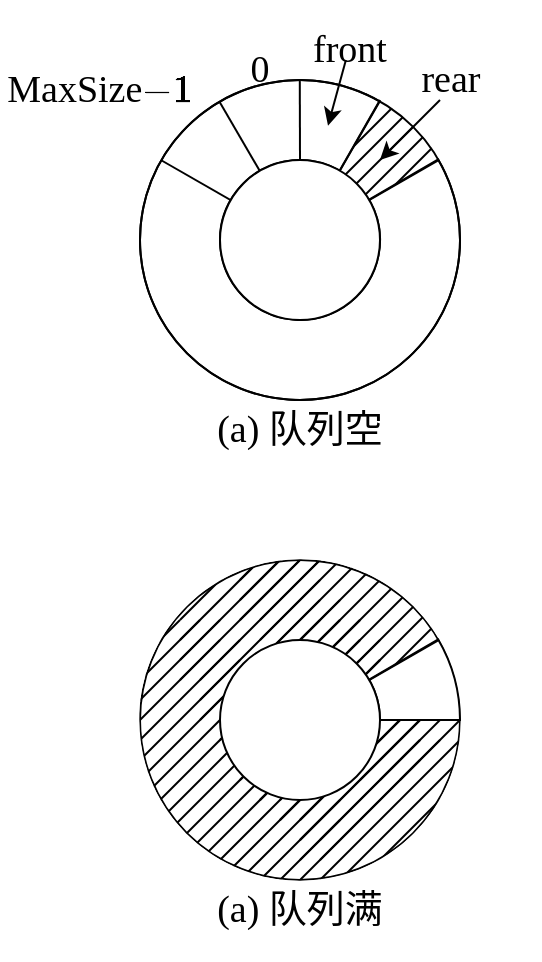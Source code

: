 <mxfile>
    <diagram id="TXBD-LZY1iGdPi2Dcbin" name="第 1 页">
        <mxGraphModel dx="1133" dy="737" grid="1" gridSize="10" guides="1" tooltips="1" connect="1" arrows="1" fold="1" page="1" pageScale="1" pageWidth="827" pageHeight="1169" math="1" shadow="0">
            <root>
                <mxCell id="0"/>
                <mxCell id="HluPISO-prluZnNnP8vA-9" value="未命名图层" parent="0"/>
                <mxCell id="HluPISO-prluZnNnP8vA-194" value="" style="ellipse;whiteSpace=wrap;html=1;aspect=fixed;fillColor=none;fontSize=19;fontFamily=Times New Roman;" parent="HluPISO-prluZnNnP8vA-9" vertex="1">
                    <mxGeometry x="320" y="520" width="160" height="160" as="geometry"/>
                </mxCell>
                <mxCell id="HluPISO-prluZnNnP8vA-10" value="" style="endArrow=none;html=1;rounded=0;fontSize=19;fontFamily=Times New Roman;" parent="HluPISO-prluZnNnP8vA-9" edge="1">
                    <mxGeometry width="50" height="50" relative="1" as="geometry">
                        <mxPoint x="380" y="290" as="sourcePoint"/>
                        <mxPoint x="420" y="250" as="targetPoint"/>
                    </mxGeometry>
                </mxCell>
                <mxCell id="HluPISO-prluZnNnP8vA-11" value="" style="endArrow=none;html=1;rounded=0;fontSize=19;fontFamily=Times New Roman;" parent="HluPISO-prluZnNnP8vA-9" edge="1">
                    <mxGeometry width="50" height="50" relative="1" as="geometry">
                        <mxPoint x="380" y="300" as="sourcePoint"/>
                        <mxPoint x="430" y="250" as="targetPoint"/>
                    </mxGeometry>
                </mxCell>
                <mxCell id="HluPISO-prluZnNnP8vA-12" value="" style="endArrow=none;html=1;rounded=0;fontSize=19;fontFamily=Times New Roman;" parent="HluPISO-prluZnNnP8vA-9" edge="1">
                    <mxGeometry width="50" height="50" relative="1" as="geometry">
                        <mxPoint x="380" y="310" as="sourcePoint"/>
                        <mxPoint x="440" y="250" as="targetPoint"/>
                        <Array as="points">
                            <mxPoint x="410" y="280"/>
                        </Array>
                    </mxGeometry>
                </mxCell>
                <mxCell id="HluPISO-prluZnNnP8vA-13" value="" style="endArrow=none;html=1;rounded=0;fontSize=19;fontFamily=Times New Roman;" parent="HluPISO-prluZnNnP8vA-9" edge="1">
                    <mxGeometry width="50" height="50" relative="1" as="geometry">
                        <mxPoint x="380" y="320" as="sourcePoint"/>
                        <mxPoint x="440" y="260" as="targetPoint"/>
                        <Array as="points">
                            <mxPoint x="410" y="290"/>
                        </Array>
                    </mxGeometry>
                </mxCell>
                <mxCell id="HluPISO-prluZnNnP8vA-14" value="" style="endArrow=none;html=1;rounded=0;fontSize=19;fontFamily=Times New Roman;" parent="HluPISO-prluZnNnP8vA-9" edge="1">
                    <mxGeometry width="50" height="50" relative="1" as="geometry">
                        <mxPoint x="390" y="320" as="sourcePoint"/>
                        <mxPoint x="450" y="260" as="targetPoint"/>
                        <Array as="points">
                            <mxPoint x="420" y="290"/>
                        </Array>
                    </mxGeometry>
                </mxCell>
                <mxCell id="HluPISO-prluZnNnP8vA-15" value="" style="endArrow=none;html=1;rounded=0;fontSize=19;fontFamily=Times New Roman;" parent="HluPISO-prluZnNnP8vA-9" edge="1">
                    <mxGeometry width="50" height="50" relative="1" as="geometry">
                        <mxPoint x="390" y="330" as="sourcePoint"/>
                        <mxPoint x="450" y="270" as="targetPoint"/>
                        <Array as="points">
                            <mxPoint x="420" y="300"/>
                        </Array>
                    </mxGeometry>
                </mxCell>
                <mxCell id="HluPISO-prluZnNnP8vA-16" value="" style="endArrow=none;html=1;rounded=0;fontSize=19;fontFamily=Times New Roman;" parent="HluPISO-prluZnNnP8vA-9" edge="1">
                    <mxGeometry width="50" height="50" relative="1" as="geometry">
                        <mxPoint x="390" y="340" as="sourcePoint"/>
                        <mxPoint x="450" y="280" as="targetPoint"/>
                        <Array as="points">
                            <mxPoint x="420" y="310"/>
                        </Array>
                    </mxGeometry>
                </mxCell>
                <mxCell id="HluPISO-prluZnNnP8vA-17" value="" style="endArrow=none;html=1;rounded=0;fontSize=19;fontFamily=Times New Roman;" parent="HluPISO-prluZnNnP8vA-9" edge="1">
                    <mxGeometry width="50" height="50" relative="1" as="geometry">
                        <mxPoint x="400" y="340" as="sourcePoint"/>
                        <mxPoint x="460" y="280" as="targetPoint"/>
                        <Array as="points">
                            <mxPoint x="430" y="310"/>
                        </Array>
                    </mxGeometry>
                </mxCell>
                <mxCell id="HluPISO-prluZnNnP8vA-18" value="" style="endArrow=none;html=1;rounded=0;fontSize=19;fontFamily=Times New Roman;" parent="HluPISO-prluZnNnP8vA-9" edge="1">
                    <mxGeometry width="50" height="50" relative="1" as="geometry">
                        <mxPoint x="400" y="350" as="sourcePoint"/>
                        <mxPoint x="460" y="290" as="targetPoint"/>
                        <Array as="points">
                            <mxPoint x="430" y="320"/>
                        </Array>
                    </mxGeometry>
                </mxCell>
                <mxCell id="HluPISO-prluZnNnP8vA-19" value="" style="endArrow=none;html=1;rounded=0;fontSize=19;fontFamily=Times New Roman;" parent="HluPISO-prluZnNnP8vA-9" edge="1">
                    <mxGeometry width="50" height="50" relative="1" as="geometry">
                        <mxPoint x="410" y="350" as="sourcePoint"/>
                        <mxPoint x="470" y="290" as="targetPoint"/>
                        <Array as="points">
                            <mxPoint x="440" y="320"/>
                        </Array>
                    </mxGeometry>
                </mxCell>
                <mxCell id="HluPISO-prluZnNnP8vA-20" value="" style="endArrow=none;html=1;rounded=0;fontSize=19;fontFamily=Times New Roman;" parent="HluPISO-prluZnNnP8vA-9" edge="1">
                    <mxGeometry width="50" height="50" relative="1" as="geometry">
                        <mxPoint x="410" y="360" as="sourcePoint"/>
                        <mxPoint x="470" y="300" as="targetPoint"/>
                        <Array as="points">
                            <mxPoint x="440" y="330"/>
                        </Array>
                    </mxGeometry>
                </mxCell>
                <mxCell id="HluPISO-prluZnNnP8vA-21" value="" style="endArrow=none;html=1;rounded=0;fontSize=19;fontFamily=Times New Roman;" parent="HluPISO-prluZnNnP8vA-9" edge="1">
                    <mxGeometry width="50" height="50" relative="1" as="geometry">
                        <mxPoint x="410" y="370" as="sourcePoint"/>
                        <mxPoint x="470" y="310" as="targetPoint"/>
                        <Array as="points">
                            <mxPoint x="440" y="340"/>
                        </Array>
                    </mxGeometry>
                </mxCell>
                <mxCell id="HluPISO-prluZnNnP8vA-22" value="" style="endArrow=none;html=1;rounded=0;fontSize=19;fontFamily=Times New Roman;" parent="HluPISO-prluZnNnP8vA-9" edge="1">
                    <mxGeometry width="50" height="50" relative="1" as="geometry">
                        <mxPoint x="420" y="370" as="sourcePoint"/>
                        <mxPoint x="480" y="310" as="targetPoint"/>
                        <Array as="points">
                            <mxPoint x="450" y="340"/>
                        </Array>
                    </mxGeometry>
                </mxCell>
                <mxCell id="HluPISO-prluZnNnP8vA-23" value="" style="endArrow=none;html=1;rounded=0;fontSize=19;fontFamily=Times New Roman;" parent="HluPISO-prluZnNnP8vA-9" edge="1">
                    <mxGeometry width="50" height="50" relative="1" as="geometry">
                        <mxPoint x="420" y="380" as="sourcePoint"/>
                        <mxPoint x="480" y="320" as="targetPoint"/>
                        <Array as="points">
                            <mxPoint x="450" y="350"/>
                        </Array>
                    </mxGeometry>
                </mxCell>
                <mxCell id="HluPISO-prluZnNnP8vA-24" value="" style="endArrow=none;html=1;rounded=0;fontSize=19;fontFamily=Times New Roman;" parent="HluPISO-prluZnNnP8vA-9" edge="1">
                    <mxGeometry width="50" height="50" relative="1" as="geometry">
                        <mxPoint x="440" y="370" as="sourcePoint"/>
                        <mxPoint x="500" y="310" as="targetPoint"/>
                        <Array as="points">
                            <mxPoint x="470" y="340"/>
                        </Array>
                    </mxGeometry>
                </mxCell>
                <mxCell id="HluPISO-prluZnNnP8vA-25" value="" style="endArrow=none;html=1;rounded=0;fontSize=19;fontFamily=Times New Roman;" parent="HluPISO-prluZnNnP8vA-9" edge="1">
                    <mxGeometry width="50" height="50" relative="1" as="geometry">
                        <mxPoint x="430" y="390" as="sourcePoint"/>
                        <mxPoint x="490" y="330" as="targetPoint"/>
                        <Array as="points">
                            <mxPoint x="460" y="360"/>
                        </Array>
                    </mxGeometry>
                </mxCell>
                <mxCell id="HluPISO-prluZnNnP8vA-26" value="" style="endArrow=none;html=1;rounded=0;fontSize=19;fontFamily=Times New Roman;" parent="HluPISO-prluZnNnP8vA-9" edge="1">
                    <mxGeometry width="50" height="50" relative="1" as="geometry">
                        <mxPoint x="440" y="390" as="sourcePoint"/>
                        <mxPoint x="500" y="330" as="targetPoint"/>
                        <Array as="points">
                            <mxPoint x="470" y="360"/>
                        </Array>
                    </mxGeometry>
                </mxCell>
                <mxCell id="HluPISO-prluZnNnP8vA-27" value="" style="endArrow=none;html=1;rounded=0;fontSize=19;fontFamily=Times New Roman;" parent="HluPISO-prluZnNnP8vA-9" edge="1">
                    <mxGeometry width="50" height="50" relative="1" as="geometry">
                        <mxPoint x="440" y="400" as="sourcePoint"/>
                        <mxPoint x="500" y="340" as="targetPoint"/>
                        <Array as="points">
                            <mxPoint x="470" y="370"/>
                        </Array>
                    </mxGeometry>
                </mxCell>
                <mxCell id="HluPISO-prluZnNnP8vA-28" value="" style="endArrow=none;html=1;rounded=0;fontSize=19;fontFamily=Times New Roman;" parent="HluPISO-prluZnNnP8vA-9" edge="1">
                    <mxGeometry width="50" height="50" relative="1" as="geometry">
                        <mxPoint x="450" y="400" as="sourcePoint"/>
                        <mxPoint x="500" y="350" as="targetPoint"/>
                        <Array as="points">
                            <mxPoint x="470" y="380"/>
                        </Array>
                    </mxGeometry>
                </mxCell>
                <mxCell id="HluPISO-prluZnNnP8vA-29" value="" style="endArrow=none;html=1;rounded=0;fontSize=19;fontFamily=Times New Roman;" parent="HluPISO-prluZnNnP8vA-9" edge="1">
                    <mxGeometry width="50" height="50" relative="1" as="geometry">
                        <mxPoint x="460" y="400" as="sourcePoint"/>
                        <mxPoint x="500" y="360" as="targetPoint"/>
                        <Array as="points">
                            <mxPoint x="470" y="390"/>
                        </Array>
                    </mxGeometry>
                </mxCell>
                <mxCell id="HluPISO-prluZnNnP8vA-30" value="" style="endArrow=none;html=1;rounded=0;fontSize=19;fontFamily=Times New Roman;" parent="HluPISO-prluZnNnP8vA-9" edge="1">
                    <mxGeometry width="50" height="50" relative="1" as="geometry">
                        <mxPoint x="410" y="370" as="sourcePoint"/>
                        <mxPoint x="410" y="370" as="targetPoint"/>
                        <Array as="points"/>
                    </mxGeometry>
                </mxCell>
                <mxCell id="HluPISO-prluZnNnP8vA-33" value="" style="verticalLabelPosition=bottom;verticalAlign=top;html=1;shape=mxgraph.basic.donut;dx=39.67;strokeColor=none;fontSize=19;fontFamily=Times New Roman;" parent="HluPISO-prluZnNnP8vA-9" vertex="1">
                    <mxGeometry x="280" y="240" width="240" height="240" as="geometry"/>
                </mxCell>
                <mxCell id="HluPISO-prluZnNnP8vA-34" value="" style="verticalLabelPosition=bottom;verticalAlign=top;html=1;shape=mxgraph.basic.partConcEllipse;startAngle=0.166;endAngle=0.083;arcWidth=0.5;fontSize=19;fontFamily=Times New Roman;" parent="HluPISO-prluZnNnP8vA-9" vertex="1">
                    <mxGeometry x="320" y="280" width="160" height="160" as="geometry"/>
                </mxCell>
                <mxCell id="HluPISO-prluZnNnP8vA-75" value="" style="endArrow=none;html=1;rounded=0;fontSize=19;fontFamily=Times New Roman;" parent="HluPISO-prluZnNnP8vA-9" edge="1">
                    <mxGeometry width="50" height="50" relative="1" as="geometry">
                        <mxPoint x="300" y="590" as="sourcePoint"/>
                        <mxPoint x="340" y="550" as="targetPoint"/>
                    </mxGeometry>
                </mxCell>
                <mxCell id="HluPISO-prluZnNnP8vA-76" value="" style="endArrow=none;html=1;rounded=0;fontSize=19;fontFamily=Times New Roman;" parent="HluPISO-prluZnNnP8vA-9" edge="1">
                    <mxGeometry width="50" height="50" relative="1" as="geometry">
                        <mxPoint x="300" y="600" as="sourcePoint"/>
                        <mxPoint x="350" y="550" as="targetPoint"/>
                    </mxGeometry>
                </mxCell>
                <mxCell id="HluPISO-prluZnNnP8vA-77" value="" style="endArrow=none;html=1;rounded=0;fontSize=19;fontFamily=Times New Roman;" parent="HluPISO-prluZnNnP8vA-9" edge="1">
                    <mxGeometry width="50" height="50" relative="1" as="geometry">
                        <mxPoint x="300" y="610" as="sourcePoint"/>
                        <mxPoint x="360" y="550" as="targetPoint"/>
                        <Array as="points">
                            <mxPoint x="330" y="580"/>
                        </Array>
                    </mxGeometry>
                </mxCell>
                <mxCell id="HluPISO-prluZnNnP8vA-78" value="" style="endArrow=none;html=1;rounded=0;fontSize=19;fontFamily=Times New Roman;" parent="HluPISO-prluZnNnP8vA-9" edge="1">
                    <mxGeometry width="50" height="50" relative="1" as="geometry">
                        <mxPoint x="300" y="620" as="sourcePoint"/>
                        <mxPoint x="360" y="560" as="targetPoint"/>
                        <Array as="points">
                            <mxPoint x="330" y="590"/>
                        </Array>
                    </mxGeometry>
                </mxCell>
                <mxCell id="HluPISO-prluZnNnP8vA-79" value="" style="endArrow=none;html=1;rounded=0;fontSize=19;fontFamily=Times New Roman;" parent="HluPISO-prluZnNnP8vA-9" edge="1">
                    <mxGeometry width="50" height="50" relative="1" as="geometry">
                        <mxPoint x="310" y="620" as="sourcePoint"/>
                        <mxPoint x="370" y="560" as="targetPoint"/>
                        <Array as="points">
                            <mxPoint x="340" y="590"/>
                        </Array>
                    </mxGeometry>
                </mxCell>
                <mxCell id="HluPISO-prluZnNnP8vA-80" value="" style="endArrow=none;html=1;rounded=0;fontSize=19;fontFamily=Times New Roman;" parent="HluPISO-prluZnNnP8vA-9" edge="1">
                    <mxGeometry width="50" height="50" relative="1" as="geometry">
                        <mxPoint x="310" y="630" as="sourcePoint"/>
                        <mxPoint x="370" y="570" as="targetPoint"/>
                        <Array as="points">
                            <mxPoint x="340" y="600"/>
                        </Array>
                    </mxGeometry>
                </mxCell>
                <mxCell id="HluPISO-prluZnNnP8vA-81" value="" style="endArrow=none;html=1;rounded=0;fontSize=19;fontFamily=Times New Roman;" parent="HluPISO-prluZnNnP8vA-9" edge="1">
                    <mxGeometry width="50" height="50" relative="1" as="geometry">
                        <mxPoint x="310" y="640" as="sourcePoint"/>
                        <mxPoint x="370" y="580" as="targetPoint"/>
                        <Array as="points">
                            <mxPoint x="340" y="610"/>
                        </Array>
                    </mxGeometry>
                </mxCell>
                <mxCell id="HluPISO-prluZnNnP8vA-82" value="" style="endArrow=none;html=1;rounded=0;fontSize=19;fontFamily=Times New Roman;" parent="HluPISO-prluZnNnP8vA-9" edge="1">
                    <mxGeometry width="50" height="50" relative="1" as="geometry">
                        <mxPoint x="320" y="640" as="sourcePoint"/>
                        <mxPoint x="380" y="580" as="targetPoint"/>
                        <Array as="points">
                            <mxPoint x="350" y="610"/>
                        </Array>
                    </mxGeometry>
                </mxCell>
                <mxCell id="HluPISO-prluZnNnP8vA-83" value="" style="endArrow=none;html=1;rounded=0;fontSize=19;fontFamily=Times New Roman;" parent="HluPISO-prluZnNnP8vA-9" edge="1">
                    <mxGeometry width="50" height="50" relative="1" as="geometry">
                        <mxPoint x="320" y="650" as="sourcePoint"/>
                        <mxPoint x="380" y="590" as="targetPoint"/>
                        <Array as="points">
                            <mxPoint x="350" y="620"/>
                        </Array>
                    </mxGeometry>
                </mxCell>
                <mxCell id="HluPISO-prluZnNnP8vA-84" value="" style="endArrow=none;html=1;rounded=0;fontSize=19;fontFamily=Times New Roman;" parent="HluPISO-prluZnNnP8vA-9" edge="1">
                    <mxGeometry width="50" height="50" relative="1" as="geometry">
                        <mxPoint x="330" y="650" as="sourcePoint"/>
                        <mxPoint x="390" y="590" as="targetPoint"/>
                        <Array as="points">
                            <mxPoint x="360" y="620"/>
                        </Array>
                    </mxGeometry>
                </mxCell>
                <mxCell id="HluPISO-prluZnNnP8vA-85" value="" style="endArrow=none;html=1;rounded=0;fontSize=19;fontFamily=Times New Roman;" parent="HluPISO-prluZnNnP8vA-9" edge="1">
                    <mxGeometry width="50" height="50" relative="1" as="geometry">
                        <mxPoint x="330" y="660" as="sourcePoint"/>
                        <mxPoint x="390" y="600" as="targetPoint"/>
                        <Array as="points">
                            <mxPoint x="360" y="630"/>
                        </Array>
                    </mxGeometry>
                </mxCell>
                <mxCell id="HluPISO-prluZnNnP8vA-86" value="" style="endArrow=none;html=1;rounded=0;fontSize=19;fontFamily=Times New Roman;" parent="HluPISO-prluZnNnP8vA-9" edge="1">
                    <mxGeometry width="50" height="50" relative="1" as="geometry">
                        <mxPoint x="330" y="670" as="sourcePoint"/>
                        <mxPoint x="390" y="610" as="targetPoint"/>
                        <Array as="points">
                            <mxPoint x="360" y="640"/>
                        </Array>
                    </mxGeometry>
                </mxCell>
                <mxCell id="HluPISO-prluZnNnP8vA-87" value="" style="endArrow=none;html=1;rounded=0;fontSize=19;fontFamily=Times New Roman;" parent="HluPISO-prluZnNnP8vA-9" edge="1">
                    <mxGeometry width="50" height="50" relative="1" as="geometry">
                        <mxPoint x="340" y="670" as="sourcePoint"/>
                        <mxPoint x="400" y="610" as="targetPoint"/>
                        <Array as="points">
                            <mxPoint x="370" y="640"/>
                        </Array>
                    </mxGeometry>
                </mxCell>
                <mxCell id="HluPISO-prluZnNnP8vA-88" value="" style="endArrow=none;html=1;rounded=0;fontSize=19;fontFamily=Times New Roman;" parent="HluPISO-prluZnNnP8vA-9" edge="1">
                    <mxGeometry width="50" height="50" relative="1" as="geometry">
                        <mxPoint x="340" y="680" as="sourcePoint"/>
                        <mxPoint x="400" y="620" as="targetPoint"/>
                        <Array as="points">
                            <mxPoint x="370" y="650"/>
                        </Array>
                    </mxGeometry>
                </mxCell>
                <mxCell id="HluPISO-prluZnNnP8vA-89" value="" style="endArrow=none;html=1;rounded=0;fontSize=19;fontFamily=Times New Roman;" parent="HluPISO-prluZnNnP8vA-9" edge="1">
                    <mxGeometry width="50" height="50" relative="1" as="geometry">
                        <mxPoint x="360" y="670" as="sourcePoint"/>
                        <mxPoint x="420" y="610" as="targetPoint"/>
                        <Array as="points">
                            <mxPoint x="390" y="640"/>
                        </Array>
                    </mxGeometry>
                </mxCell>
                <mxCell id="HluPISO-prluZnNnP8vA-90" value="" style="endArrow=none;html=1;rounded=0;fontSize=19;fontFamily=Times New Roman;" parent="HluPISO-prluZnNnP8vA-9" edge="1">
                    <mxGeometry width="50" height="50" relative="1" as="geometry">
                        <mxPoint x="350" y="690" as="sourcePoint"/>
                        <mxPoint x="410" y="630" as="targetPoint"/>
                        <Array as="points">
                            <mxPoint x="380" y="660"/>
                        </Array>
                    </mxGeometry>
                </mxCell>
                <mxCell id="HluPISO-prluZnNnP8vA-91" value="" style="endArrow=none;html=1;rounded=0;fontSize=19;fontFamily=Times New Roman;" parent="HluPISO-prluZnNnP8vA-9" edge="1">
                    <mxGeometry width="50" height="50" relative="1" as="geometry">
                        <mxPoint x="360" y="690" as="sourcePoint"/>
                        <mxPoint x="420" y="630" as="targetPoint"/>
                        <Array as="points">
                            <mxPoint x="390" y="660"/>
                        </Array>
                    </mxGeometry>
                </mxCell>
                <mxCell id="HluPISO-prluZnNnP8vA-92" value="" style="endArrow=none;html=1;rounded=0;fontSize=19;fontFamily=Times New Roman;" parent="HluPISO-prluZnNnP8vA-9" edge="1">
                    <mxGeometry width="50" height="50" relative="1" as="geometry">
                        <mxPoint x="360" y="700" as="sourcePoint"/>
                        <mxPoint x="420" y="640" as="targetPoint"/>
                        <Array as="points">
                            <mxPoint x="390" y="670"/>
                        </Array>
                    </mxGeometry>
                </mxCell>
                <mxCell id="HluPISO-prluZnNnP8vA-93" value="" style="endArrow=none;html=1;rounded=0;fontSize=19;fontFamily=Times New Roman;" parent="HluPISO-prluZnNnP8vA-9" edge="1">
                    <mxGeometry width="50" height="50" relative="1" as="geometry">
                        <mxPoint x="370" y="700" as="sourcePoint"/>
                        <mxPoint x="420" y="650" as="targetPoint"/>
                        <Array as="points">
                            <mxPoint x="390" y="680"/>
                        </Array>
                    </mxGeometry>
                </mxCell>
                <mxCell id="HluPISO-prluZnNnP8vA-94" value="" style="endArrow=none;html=1;rounded=0;fontSize=19;fontFamily=Times New Roman;" parent="HluPISO-prluZnNnP8vA-9" edge="1">
                    <mxGeometry width="50" height="50" relative="1" as="geometry">
                        <mxPoint x="380" y="700" as="sourcePoint"/>
                        <mxPoint x="420" y="660" as="targetPoint"/>
                        <Array as="points">
                            <mxPoint x="390" y="690"/>
                        </Array>
                    </mxGeometry>
                </mxCell>
                <mxCell id="HluPISO-prluZnNnP8vA-95" value="" style="endArrow=none;html=1;rounded=0;fontSize=19;fontFamily=Times New Roman;" parent="HluPISO-prluZnNnP8vA-9" edge="1">
                    <mxGeometry width="50" height="50" relative="1" as="geometry">
                        <mxPoint x="330" y="670" as="sourcePoint"/>
                        <mxPoint x="330" y="670" as="targetPoint"/>
                        <Array as="points"/>
                    </mxGeometry>
                </mxCell>
                <mxCell id="HluPISO-prluZnNnP8vA-97" value="" style="endArrow=none;html=1;rounded=0;fontSize=19;fontFamily=Times New Roman;" parent="HluPISO-prluZnNnP8vA-9" edge="1">
                    <mxGeometry width="50" height="50" relative="1" as="geometry">
                        <mxPoint x="340" y="550" as="sourcePoint"/>
                        <mxPoint x="380" y="510" as="targetPoint"/>
                    </mxGeometry>
                </mxCell>
                <mxCell id="HluPISO-prluZnNnP8vA-98" value="" style="endArrow=none;html=1;rounded=0;fontSize=19;fontFamily=Times New Roman;" parent="HluPISO-prluZnNnP8vA-9" edge="1">
                    <mxGeometry width="50" height="50" relative="1" as="geometry">
                        <mxPoint x="340" y="560" as="sourcePoint"/>
                        <mxPoint x="390" y="510" as="targetPoint"/>
                    </mxGeometry>
                </mxCell>
                <mxCell id="HluPISO-prluZnNnP8vA-99" value="" style="endArrow=none;html=1;rounded=0;fontSize=19;fontFamily=Times New Roman;" parent="HluPISO-prluZnNnP8vA-9" edge="1">
                    <mxGeometry width="50" height="50" relative="1" as="geometry">
                        <mxPoint x="340" y="570" as="sourcePoint"/>
                        <mxPoint x="400" y="510" as="targetPoint"/>
                        <Array as="points">
                            <mxPoint x="370" y="540"/>
                        </Array>
                    </mxGeometry>
                </mxCell>
                <mxCell id="HluPISO-prluZnNnP8vA-100" value="" style="endArrow=none;html=1;rounded=0;fontSize=19;fontFamily=Times New Roman;" parent="HluPISO-prluZnNnP8vA-9" edge="1">
                    <mxGeometry width="50" height="50" relative="1" as="geometry">
                        <mxPoint x="340" y="580" as="sourcePoint"/>
                        <mxPoint x="400" y="520" as="targetPoint"/>
                        <Array as="points">
                            <mxPoint x="370" y="550"/>
                        </Array>
                    </mxGeometry>
                </mxCell>
                <mxCell id="HluPISO-prluZnNnP8vA-101" value="" style="endArrow=none;html=1;rounded=0;fontSize=19;fontFamily=Times New Roman;" parent="HluPISO-prluZnNnP8vA-9" edge="1">
                    <mxGeometry width="50" height="50" relative="1" as="geometry">
                        <mxPoint x="350" y="580" as="sourcePoint"/>
                        <mxPoint x="410" y="520" as="targetPoint"/>
                        <Array as="points">
                            <mxPoint x="380" y="550"/>
                        </Array>
                    </mxGeometry>
                </mxCell>
                <mxCell id="HluPISO-prluZnNnP8vA-102" value="" style="endArrow=none;html=1;rounded=0;fontSize=19;fontFamily=Times New Roman;" parent="HluPISO-prluZnNnP8vA-9" edge="1">
                    <mxGeometry width="50" height="50" relative="1" as="geometry">
                        <mxPoint x="350" y="590" as="sourcePoint"/>
                        <mxPoint x="410" y="530" as="targetPoint"/>
                        <Array as="points">
                            <mxPoint x="380" y="560"/>
                        </Array>
                    </mxGeometry>
                </mxCell>
                <mxCell id="HluPISO-prluZnNnP8vA-103" value="" style="endArrow=none;html=1;rounded=0;fontSize=19;fontFamily=Times New Roman;" parent="HluPISO-prluZnNnP8vA-9" edge="1">
                    <mxGeometry width="50" height="50" relative="1" as="geometry">
                        <mxPoint x="350" y="600" as="sourcePoint"/>
                        <mxPoint x="410" y="540" as="targetPoint"/>
                        <Array as="points">
                            <mxPoint x="380" y="570"/>
                        </Array>
                    </mxGeometry>
                </mxCell>
                <mxCell id="HluPISO-prluZnNnP8vA-104" value="" style="endArrow=none;html=1;rounded=0;fontSize=19;fontFamily=Times New Roman;" parent="HluPISO-prluZnNnP8vA-9" edge="1">
                    <mxGeometry width="50" height="50" relative="1" as="geometry">
                        <mxPoint x="360" y="600" as="sourcePoint"/>
                        <mxPoint x="420" y="540" as="targetPoint"/>
                        <Array as="points">
                            <mxPoint x="390" y="570"/>
                        </Array>
                    </mxGeometry>
                </mxCell>
                <mxCell id="HluPISO-prluZnNnP8vA-105" value="" style="endArrow=none;html=1;rounded=0;fontSize=19;fontFamily=Times New Roman;" parent="HluPISO-prluZnNnP8vA-9" edge="1">
                    <mxGeometry width="50" height="50" relative="1" as="geometry">
                        <mxPoint x="360" y="610" as="sourcePoint"/>
                        <mxPoint x="420" y="550" as="targetPoint"/>
                        <Array as="points">
                            <mxPoint x="390" y="580"/>
                        </Array>
                    </mxGeometry>
                </mxCell>
                <mxCell id="HluPISO-prluZnNnP8vA-106" value="" style="endArrow=none;html=1;rounded=0;fontSize=19;fontFamily=Times New Roman;" parent="HluPISO-prluZnNnP8vA-9" edge="1">
                    <mxGeometry width="50" height="50" relative="1" as="geometry">
                        <mxPoint x="370" y="610" as="sourcePoint"/>
                        <mxPoint x="430" y="550" as="targetPoint"/>
                        <Array as="points">
                            <mxPoint x="400" y="580"/>
                        </Array>
                    </mxGeometry>
                </mxCell>
                <mxCell id="HluPISO-prluZnNnP8vA-107" value="" style="endArrow=none;html=1;rounded=0;fontSize=19;fontFamily=Times New Roman;" parent="HluPISO-prluZnNnP8vA-9" edge="1">
                    <mxGeometry width="50" height="50" relative="1" as="geometry">
                        <mxPoint x="370" y="620" as="sourcePoint"/>
                        <mxPoint x="430" y="560" as="targetPoint"/>
                        <Array as="points">
                            <mxPoint x="400" y="590"/>
                        </Array>
                    </mxGeometry>
                </mxCell>
                <mxCell id="HluPISO-prluZnNnP8vA-108" value="" style="endArrow=none;html=1;rounded=0;fontSize=19;fontFamily=Times New Roman;" parent="HluPISO-prluZnNnP8vA-9" edge="1">
                    <mxGeometry width="50" height="50" relative="1" as="geometry">
                        <mxPoint x="370" y="630" as="sourcePoint"/>
                        <mxPoint x="430" y="570" as="targetPoint"/>
                        <Array as="points">
                            <mxPoint x="400" y="600"/>
                        </Array>
                    </mxGeometry>
                </mxCell>
                <mxCell id="HluPISO-prluZnNnP8vA-109" value="" style="endArrow=none;html=1;rounded=0;fontSize=19;fontFamily=Times New Roman;" parent="HluPISO-prluZnNnP8vA-9" edge="1">
                    <mxGeometry width="50" height="50" relative="1" as="geometry">
                        <mxPoint x="380" y="630" as="sourcePoint"/>
                        <mxPoint x="440" y="570" as="targetPoint"/>
                        <Array as="points">
                            <mxPoint x="410" y="600"/>
                        </Array>
                    </mxGeometry>
                </mxCell>
                <mxCell id="HluPISO-prluZnNnP8vA-110" value="" style="endArrow=none;html=1;rounded=0;fontSize=19;fontFamily=Times New Roman;" parent="HluPISO-prluZnNnP8vA-9" edge="1">
                    <mxGeometry width="50" height="50" relative="1" as="geometry">
                        <mxPoint x="380" y="640" as="sourcePoint"/>
                        <mxPoint x="440" y="580" as="targetPoint"/>
                        <Array as="points">
                            <mxPoint x="410" y="610"/>
                        </Array>
                    </mxGeometry>
                </mxCell>
                <mxCell id="HluPISO-prluZnNnP8vA-111" value="" style="endArrow=none;html=1;rounded=0;fontSize=19;fontFamily=Times New Roman;" parent="HluPISO-prluZnNnP8vA-9" edge="1">
                    <mxGeometry width="50" height="50" relative="1" as="geometry">
                        <mxPoint x="400" y="630" as="sourcePoint"/>
                        <mxPoint x="460" y="570" as="targetPoint"/>
                        <Array as="points">
                            <mxPoint x="430" y="600"/>
                        </Array>
                    </mxGeometry>
                </mxCell>
                <mxCell id="HluPISO-prluZnNnP8vA-112" value="" style="endArrow=none;html=1;rounded=0;fontSize=19;fontFamily=Times New Roman;" parent="HluPISO-prluZnNnP8vA-9" edge="1">
                    <mxGeometry width="50" height="50" relative="1" as="geometry">
                        <mxPoint x="390" y="650" as="sourcePoint"/>
                        <mxPoint x="450" y="590" as="targetPoint"/>
                        <Array as="points">
                            <mxPoint x="420" y="620"/>
                        </Array>
                    </mxGeometry>
                </mxCell>
                <mxCell id="HluPISO-prluZnNnP8vA-113" value="" style="endArrow=none;html=1;rounded=0;fontSize=19;fontFamily=Times New Roman;" parent="HluPISO-prluZnNnP8vA-9" edge="1">
                    <mxGeometry width="50" height="50" relative="1" as="geometry">
                        <mxPoint x="400" y="650" as="sourcePoint"/>
                        <mxPoint x="460" y="590" as="targetPoint"/>
                        <Array as="points">
                            <mxPoint x="430" y="620"/>
                        </Array>
                    </mxGeometry>
                </mxCell>
                <mxCell id="HluPISO-prluZnNnP8vA-114" value="" style="endArrow=none;html=1;rounded=0;fontSize=19;fontFamily=Times New Roman;" parent="HluPISO-prluZnNnP8vA-9" edge="1">
                    <mxGeometry width="50" height="50" relative="1" as="geometry">
                        <mxPoint x="400" y="660" as="sourcePoint"/>
                        <mxPoint x="460" y="600" as="targetPoint"/>
                        <Array as="points">
                            <mxPoint x="430" y="630"/>
                        </Array>
                    </mxGeometry>
                </mxCell>
                <mxCell id="HluPISO-prluZnNnP8vA-115" value="" style="endArrow=none;html=1;rounded=0;fontSize=19;fontFamily=Times New Roman;" parent="HluPISO-prluZnNnP8vA-9" edge="1">
                    <mxGeometry width="50" height="50" relative="1" as="geometry">
                        <mxPoint x="410" y="660" as="sourcePoint"/>
                        <mxPoint x="460" y="610" as="targetPoint"/>
                        <Array as="points">
                            <mxPoint x="430" y="640"/>
                        </Array>
                    </mxGeometry>
                </mxCell>
                <mxCell id="HluPISO-prluZnNnP8vA-116" value="" style="endArrow=none;html=1;rounded=0;fontSize=19;fontFamily=Times New Roman;" parent="HluPISO-prluZnNnP8vA-9" edge="1">
                    <mxGeometry width="50" height="50" relative="1" as="geometry">
                        <mxPoint x="420" y="660" as="sourcePoint"/>
                        <mxPoint x="460" y="620" as="targetPoint"/>
                        <Array as="points">
                            <mxPoint x="430" y="650"/>
                        </Array>
                    </mxGeometry>
                </mxCell>
                <mxCell id="HluPISO-prluZnNnP8vA-117" value="" style="endArrow=none;html=1;rounded=0;fontSize=19;fontFamily=Times New Roman;" parent="HluPISO-prluZnNnP8vA-9" edge="1">
                    <mxGeometry width="50" height="50" relative="1" as="geometry">
                        <mxPoint x="370" y="630" as="sourcePoint"/>
                        <mxPoint x="370" y="630" as="targetPoint"/>
                        <Array as="points"/>
                    </mxGeometry>
                </mxCell>
                <mxCell id="HluPISO-prluZnNnP8vA-118" value="" style="endArrow=none;html=1;rounded=0;fontSize=19;fontFamily=Times New Roman;" parent="HluPISO-prluZnNnP8vA-9" edge="1">
                    <mxGeometry width="50" height="50" relative="1" as="geometry">
                        <mxPoint x="370" y="520" as="sourcePoint"/>
                        <mxPoint x="400" y="490" as="targetPoint"/>
                    </mxGeometry>
                </mxCell>
                <mxCell id="HluPISO-prluZnNnP8vA-119" value="" style="endArrow=none;html=1;rounded=0;fontSize=19;fontFamily=Times New Roman;" parent="HluPISO-prluZnNnP8vA-9" edge="1">
                    <mxGeometry width="50" height="50" relative="1" as="geometry">
                        <mxPoint x="370" y="530" as="sourcePoint"/>
                        <mxPoint x="410" y="490" as="targetPoint"/>
                    </mxGeometry>
                </mxCell>
                <mxCell id="HluPISO-prluZnNnP8vA-120" value="" style="endArrow=none;html=1;rounded=0;fontSize=19;fontFamily=Times New Roman;" parent="HluPISO-prluZnNnP8vA-9" edge="1">
                    <mxGeometry width="50" height="50" relative="1" as="geometry">
                        <mxPoint x="370" y="540" as="sourcePoint"/>
                        <mxPoint x="420" y="490" as="targetPoint"/>
                        <Array as="points">
                            <mxPoint x="400" y="510"/>
                        </Array>
                    </mxGeometry>
                </mxCell>
                <mxCell id="HluPISO-prluZnNnP8vA-121" value="" style="endArrow=none;html=1;rounded=0;fontSize=19;fontFamily=Times New Roman;" parent="HluPISO-prluZnNnP8vA-9" edge="1">
                    <mxGeometry width="50" height="50" relative="1" as="geometry">
                        <mxPoint x="370" y="550" as="sourcePoint"/>
                        <mxPoint x="430" y="490" as="targetPoint"/>
                        <Array as="points">
                            <mxPoint x="400" y="520"/>
                        </Array>
                    </mxGeometry>
                </mxCell>
                <mxCell id="HluPISO-prluZnNnP8vA-122" value="" style="endArrow=none;html=1;rounded=0;fontSize=19;fontFamily=Times New Roman;" parent="HluPISO-prluZnNnP8vA-9" edge="1">
                    <mxGeometry width="50" height="50" relative="1" as="geometry">
                        <mxPoint x="380" y="550" as="sourcePoint"/>
                        <mxPoint x="440" y="490" as="targetPoint"/>
                        <Array as="points">
                            <mxPoint x="410" y="520"/>
                        </Array>
                    </mxGeometry>
                </mxCell>
                <mxCell id="HluPISO-prluZnNnP8vA-123" value="" style="endArrow=none;html=1;rounded=0;fontSize=19;fontFamily=Times New Roman;" parent="HluPISO-prluZnNnP8vA-9" edge="1">
                    <mxGeometry width="50" height="50" relative="1" as="geometry">
                        <mxPoint x="380" y="560" as="sourcePoint"/>
                        <mxPoint x="440" y="500" as="targetPoint"/>
                        <Array as="points">
                            <mxPoint x="410" y="530"/>
                        </Array>
                    </mxGeometry>
                </mxCell>
                <mxCell id="HluPISO-prluZnNnP8vA-124" value="" style="endArrow=none;html=1;rounded=0;fontSize=19;fontFamily=Times New Roman;" parent="HluPISO-prluZnNnP8vA-9" edge="1">
                    <mxGeometry width="50" height="50" relative="1" as="geometry">
                        <mxPoint x="380" y="570" as="sourcePoint"/>
                        <mxPoint x="440" y="510" as="targetPoint"/>
                        <Array as="points">
                            <mxPoint x="410" y="540"/>
                        </Array>
                    </mxGeometry>
                </mxCell>
                <mxCell id="HluPISO-prluZnNnP8vA-125" value="" style="endArrow=none;html=1;rounded=0;fontSize=19;fontFamily=Times New Roman;" parent="HluPISO-prluZnNnP8vA-9" edge="1">
                    <mxGeometry width="50" height="50" relative="1" as="geometry">
                        <mxPoint x="390" y="570" as="sourcePoint"/>
                        <mxPoint x="450" y="510" as="targetPoint"/>
                        <Array as="points">
                            <mxPoint x="420" y="540"/>
                        </Array>
                    </mxGeometry>
                </mxCell>
                <mxCell id="HluPISO-prluZnNnP8vA-126" value="" style="endArrow=none;html=1;rounded=0;fontSize=19;fontFamily=Times New Roman;" parent="HluPISO-prluZnNnP8vA-9" edge="1">
                    <mxGeometry width="50" height="50" relative="1" as="geometry">
                        <mxPoint x="390" y="580" as="sourcePoint"/>
                        <mxPoint x="450" y="520" as="targetPoint"/>
                        <Array as="points">
                            <mxPoint x="420" y="550"/>
                        </Array>
                    </mxGeometry>
                </mxCell>
                <mxCell id="HluPISO-prluZnNnP8vA-127" value="" style="endArrow=none;html=1;rounded=0;fontSize=19;fontFamily=Times New Roman;" parent="HluPISO-prluZnNnP8vA-9" edge="1">
                    <mxGeometry width="50" height="50" relative="1" as="geometry">
                        <mxPoint x="400" y="580" as="sourcePoint"/>
                        <mxPoint x="460" y="520" as="targetPoint"/>
                        <Array as="points">
                            <mxPoint x="430" y="550"/>
                        </Array>
                    </mxGeometry>
                </mxCell>
                <mxCell id="HluPISO-prluZnNnP8vA-128" value="" style="endArrow=none;html=1;rounded=0;fontSize=19;fontFamily=Times New Roman;" parent="HluPISO-prluZnNnP8vA-9" edge="1">
                    <mxGeometry width="50" height="50" relative="1" as="geometry">
                        <mxPoint x="400" y="590" as="sourcePoint"/>
                        <mxPoint x="460" y="530" as="targetPoint"/>
                        <Array as="points">
                            <mxPoint x="430" y="560"/>
                        </Array>
                    </mxGeometry>
                </mxCell>
                <mxCell id="HluPISO-prluZnNnP8vA-129" value="" style="endArrow=none;html=1;rounded=0;fontSize=19;fontFamily=Times New Roman;" parent="HluPISO-prluZnNnP8vA-9" edge="1">
                    <mxGeometry width="50" height="50" relative="1" as="geometry">
                        <mxPoint x="400" y="600" as="sourcePoint"/>
                        <mxPoint x="460" y="540" as="targetPoint"/>
                        <Array as="points">
                            <mxPoint x="430" y="570"/>
                        </Array>
                    </mxGeometry>
                </mxCell>
                <mxCell id="HluPISO-prluZnNnP8vA-130" value="" style="endArrow=none;html=1;rounded=0;fontSize=19;fontFamily=Times New Roman;" parent="HluPISO-prluZnNnP8vA-9" edge="1">
                    <mxGeometry width="50" height="50" relative="1" as="geometry">
                        <mxPoint x="410" y="600" as="sourcePoint"/>
                        <mxPoint x="470" y="540" as="targetPoint"/>
                        <Array as="points">
                            <mxPoint x="440" y="570"/>
                        </Array>
                    </mxGeometry>
                </mxCell>
                <mxCell id="HluPISO-prluZnNnP8vA-131" value="" style="endArrow=none;html=1;rounded=0;fontSize=19;fontFamily=Times New Roman;" parent="HluPISO-prluZnNnP8vA-9" edge="1">
                    <mxGeometry width="50" height="50" relative="1" as="geometry">
                        <mxPoint x="410" y="610" as="sourcePoint"/>
                        <mxPoint x="470" y="550" as="targetPoint"/>
                        <Array as="points">
                            <mxPoint x="440" y="580"/>
                        </Array>
                    </mxGeometry>
                </mxCell>
                <mxCell id="HluPISO-prluZnNnP8vA-132" value="" style="endArrow=none;html=1;rounded=0;fontSize=19;fontFamily=Times New Roman;" parent="HluPISO-prluZnNnP8vA-9" edge="1">
                    <mxGeometry width="50" height="50" relative="1" as="geometry">
                        <mxPoint x="430" y="600" as="sourcePoint"/>
                        <mxPoint x="490" y="540" as="targetPoint"/>
                        <Array as="points">
                            <mxPoint x="460" y="570"/>
                        </Array>
                    </mxGeometry>
                </mxCell>
                <mxCell id="HluPISO-prluZnNnP8vA-133" value="" style="endArrow=none;html=1;rounded=0;fontSize=19;fontFamily=Times New Roman;" parent="HluPISO-prluZnNnP8vA-9" edge="1">
                    <mxGeometry width="50" height="50" relative="1" as="geometry">
                        <mxPoint x="420" y="620" as="sourcePoint"/>
                        <mxPoint x="480" y="560" as="targetPoint"/>
                        <Array as="points">
                            <mxPoint x="450" y="590"/>
                        </Array>
                    </mxGeometry>
                </mxCell>
                <mxCell id="HluPISO-prluZnNnP8vA-134" value="" style="endArrow=none;html=1;rounded=0;fontSize=19;fontFamily=Times New Roman;" parent="HluPISO-prluZnNnP8vA-9" edge="1">
                    <mxGeometry width="50" height="50" relative="1" as="geometry">
                        <mxPoint x="430" y="620" as="sourcePoint"/>
                        <mxPoint x="490" y="560" as="targetPoint"/>
                        <Array as="points">
                            <mxPoint x="460" y="590"/>
                        </Array>
                    </mxGeometry>
                </mxCell>
                <mxCell id="HluPISO-prluZnNnP8vA-135" value="" style="endArrow=none;html=1;rounded=0;fontSize=19;fontFamily=Times New Roman;" parent="HluPISO-prluZnNnP8vA-9" edge="1">
                    <mxGeometry width="50" height="50" relative="1" as="geometry">
                        <mxPoint x="430" y="630" as="sourcePoint"/>
                        <mxPoint x="490" y="570" as="targetPoint"/>
                        <Array as="points">
                            <mxPoint x="460" y="600"/>
                        </Array>
                    </mxGeometry>
                </mxCell>
                <mxCell id="HluPISO-prluZnNnP8vA-136" value="" style="endArrow=none;html=1;rounded=0;fontSize=19;fontFamily=Times New Roman;" parent="HluPISO-prluZnNnP8vA-9" edge="1">
                    <mxGeometry width="50" height="50" relative="1" as="geometry">
                        <mxPoint x="440" y="630" as="sourcePoint"/>
                        <mxPoint x="490" y="580" as="targetPoint"/>
                        <Array as="points">
                            <mxPoint x="460" y="610"/>
                        </Array>
                    </mxGeometry>
                </mxCell>
                <mxCell id="HluPISO-prluZnNnP8vA-137" value="" style="endArrow=none;html=1;rounded=0;fontSize=19;fontFamily=Times New Roman;" parent="HluPISO-prluZnNnP8vA-9" edge="1">
                    <mxGeometry width="50" height="50" relative="1" as="geometry">
                        <mxPoint x="450" y="630" as="sourcePoint"/>
                        <mxPoint x="490" y="590" as="targetPoint"/>
                        <Array as="points">
                            <mxPoint x="460" y="620"/>
                        </Array>
                    </mxGeometry>
                </mxCell>
                <mxCell id="HluPISO-prluZnNnP8vA-138" value="" style="endArrow=none;html=1;rounded=0;fontSize=19;fontFamily=Times New Roman;" parent="HluPISO-prluZnNnP8vA-9" edge="1">
                    <mxGeometry width="50" height="50" relative="1" as="geometry">
                        <mxPoint x="400" y="600" as="sourcePoint"/>
                        <mxPoint x="400" y="600" as="targetPoint"/>
                        <Array as="points"/>
                    </mxGeometry>
                </mxCell>
                <mxCell id="HluPISO-prluZnNnP8vA-160" value="" style="endArrow=none;html=1;rounded=0;fontSize=19;fontFamily=Times New Roman;" parent="HluPISO-prluZnNnP8vA-9" edge="1">
                    <mxGeometry width="50" height="50" relative="1" as="geometry">
                        <mxPoint x="370" y="590" as="sourcePoint"/>
                        <mxPoint x="410" y="550" as="targetPoint"/>
                    </mxGeometry>
                </mxCell>
                <mxCell id="HluPISO-prluZnNnP8vA-161" value="" style="endArrow=none;html=1;rounded=0;fontSize=19;fontFamily=Times New Roman;" parent="HluPISO-prluZnNnP8vA-9" edge="1">
                    <mxGeometry width="50" height="50" relative="1" as="geometry">
                        <mxPoint x="370" y="600" as="sourcePoint"/>
                        <mxPoint x="420" y="550" as="targetPoint"/>
                    </mxGeometry>
                </mxCell>
                <mxCell id="HluPISO-prluZnNnP8vA-162" value="" style="endArrow=none;html=1;rounded=0;fontSize=19;fontFamily=Times New Roman;" parent="HluPISO-prluZnNnP8vA-9" edge="1">
                    <mxGeometry width="50" height="50" relative="1" as="geometry">
                        <mxPoint x="370" y="610" as="sourcePoint"/>
                        <mxPoint x="430" y="550" as="targetPoint"/>
                        <Array as="points">
                            <mxPoint x="400" y="580"/>
                        </Array>
                    </mxGeometry>
                </mxCell>
                <mxCell id="HluPISO-prluZnNnP8vA-163" value="" style="endArrow=none;html=1;rounded=0;fontSize=19;fontFamily=Times New Roman;" parent="HluPISO-prluZnNnP8vA-9" edge="1">
                    <mxGeometry width="50" height="50" relative="1" as="geometry">
                        <mxPoint x="370" y="620" as="sourcePoint"/>
                        <mxPoint x="430" y="560" as="targetPoint"/>
                        <Array as="points">
                            <mxPoint x="400" y="590"/>
                        </Array>
                    </mxGeometry>
                </mxCell>
                <mxCell id="HluPISO-prluZnNnP8vA-164" value="" style="endArrow=none;html=1;rounded=0;fontSize=19;fontFamily=Times New Roman;" parent="HluPISO-prluZnNnP8vA-9" edge="1">
                    <mxGeometry width="50" height="50" relative="1" as="geometry">
                        <mxPoint x="380" y="620" as="sourcePoint"/>
                        <mxPoint x="440" y="560" as="targetPoint"/>
                        <Array as="points">
                            <mxPoint x="410" y="590"/>
                        </Array>
                    </mxGeometry>
                </mxCell>
                <mxCell id="HluPISO-prluZnNnP8vA-165" value="" style="endArrow=none;html=1;rounded=0;fontSize=19;fontFamily=Times New Roman;" parent="HluPISO-prluZnNnP8vA-9" edge="1">
                    <mxGeometry width="50" height="50" relative="1" as="geometry">
                        <mxPoint x="380" y="630" as="sourcePoint"/>
                        <mxPoint x="440" y="570" as="targetPoint"/>
                        <Array as="points">
                            <mxPoint x="410" y="600"/>
                        </Array>
                    </mxGeometry>
                </mxCell>
                <mxCell id="HluPISO-prluZnNnP8vA-166" value="" style="endArrow=none;html=1;rounded=0;fontSize=19;fontFamily=Times New Roman;" parent="HluPISO-prluZnNnP8vA-9" edge="1">
                    <mxGeometry width="50" height="50" relative="1" as="geometry">
                        <mxPoint x="380" y="640" as="sourcePoint"/>
                        <mxPoint x="440" y="580" as="targetPoint"/>
                        <Array as="points">
                            <mxPoint x="410" y="610"/>
                        </Array>
                    </mxGeometry>
                </mxCell>
                <mxCell id="HluPISO-prluZnNnP8vA-167" value="" style="endArrow=none;html=1;rounded=0;fontSize=19;fontFamily=Times New Roman;" parent="HluPISO-prluZnNnP8vA-9" edge="1">
                    <mxGeometry width="50" height="50" relative="1" as="geometry">
                        <mxPoint x="390" y="640" as="sourcePoint"/>
                        <mxPoint x="450" y="580" as="targetPoint"/>
                        <Array as="points">
                            <mxPoint x="420" y="610"/>
                        </Array>
                    </mxGeometry>
                </mxCell>
                <mxCell id="HluPISO-prluZnNnP8vA-168" value="" style="endArrow=none;html=1;rounded=0;fontSize=19;fontFamily=Times New Roman;" parent="HluPISO-prluZnNnP8vA-9" edge="1">
                    <mxGeometry width="50" height="50" relative="1" as="geometry">
                        <mxPoint x="390" y="650" as="sourcePoint"/>
                        <mxPoint x="450" y="590" as="targetPoint"/>
                        <Array as="points">
                            <mxPoint x="420" y="620"/>
                        </Array>
                    </mxGeometry>
                </mxCell>
                <mxCell id="HluPISO-prluZnNnP8vA-169" value="" style="endArrow=none;html=1;rounded=0;fontSize=19;fontFamily=Times New Roman;" parent="HluPISO-prluZnNnP8vA-9" edge="1">
                    <mxGeometry width="50" height="50" relative="1" as="geometry">
                        <mxPoint x="400" y="650" as="sourcePoint"/>
                        <mxPoint x="460" y="590" as="targetPoint"/>
                        <Array as="points">
                            <mxPoint x="430" y="620"/>
                        </Array>
                    </mxGeometry>
                </mxCell>
                <mxCell id="HluPISO-prluZnNnP8vA-170" value="" style="endArrow=none;html=1;rounded=0;fontSize=19;fontFamily=Times New Roman;" parent="HluPISO-prluZnNnP8vA-9" edge="1">
                    <mxGeometry width="50" height="50" relative="1" as="geometry">
                        <mxPoint x="400" y="660" as="sourcePoint"/>
                        <mxPoint x="460" y="600" as="targetPoint"/>
                        <Array as="points">
                            <mxPoint x="430" y="630"/>
                        </Array>
                    </mxGeometry>
                </mxCell>
                <mxCell id="HluPISO-prluZnNnP8vA-171" value="" style="endArrow=none;html=1;rounded=0;fontSize=19;fontFamily=Times New Roman;" parent="HluPISO-prluZnNnP8vA-9" edge="1">
                    <mxGeometry width="50" height="50" relative="1" as="geometry">
                        <mxPoint x="400" y="670" as="sourcePoint"/>
                        <mxPoint x="460" y="610" as="targetPoint"/>
                        <Array as="points">
                            <mxPoint x="430" y="640"/>
                        </Array>
                    </mxGeometry>
                </mxCell>
                <mxCell id="HluPISO-prluZnNnP8vA-172" value="" style="endArrow=none;html=1;rounded=0;fontSize=19;fontFamily=Times New Roman;" parent="HluPISO-prluZnNnP8vA-9" edge="1">
                    <mxGeometry width="50" height="50" relative="1" as="geometry">
                        <mxPoint x="410" y="670" as="sourcePoint"/>
                        <mxPoint x="470" y="610" as="targetPoint"/>
                        <Array as="points">
                            <mxPoint x="440" y="640"/>
                        </Array>
                    </mxGeometry>
                </mxCell>
                <mxCell id="HluPISO-prluZnNnP8vA-173" value="" style="endArrow=none;html=1;rounded=0;fontSize=19;fontFamily=Times New Roman;" parent="HluPISO-prluZnNnP8vA-9" edge="1">
                    <mxGeometry width="50" height="50" relative="1" as="geometry">
                        <mxPoint x="410" y="680" as="sourcePoint"/>
                        <mxPoint x="490" y="600" as="targetPoint"/>
                        <Array as="points">
                            <mxPoint x="440" y="650"/>
                        </Array>
                    </mxGeometry>
                </mxCell>
                <mxCell id="HluPISO-prluZnNnP8vA-174" value="" style="endArrow=none;html=1;rounded=0;fontSize=19;fontFamily=Times New Roman;" parent="HluPISO-prluZnNnP8vA-9" edge="1">
                    <mxGeometry width="50" height="50" relative="1" as="geometry">
                        <mxPoint x="410" y="690" as="sourcePoint"/>
                        <mxPoint x="490" y="610" as="targetPoint"/>
                        <Array as="points">
                            <mxPoint x="460" y="640"/>
                        </Array>
                    </mxGeometry>
                </mxCell>
                <mxCell id="HluPISO-prluZnNnP8vA-175" value="" style="endArrow=none;html=1;rounded=0;fontSize=19;fontFamily=Times New Roman;" parent="HluPISO-prluZnNnP8vA-9" edge="1">
                    <mxGeometry width="50" height="50" relative="1" as="geometry">
                        <mxPoint x="420" y="690" as="sourcePoint"/>
                        <mxPoint x="480" y="630" as="targetPoint"/>
                        <Array as="points">
                            <mxPoint x="450" y="660"/>
                        </Array>
                    </mxGeometry>
                </mxCell>
                <mxCell id="HluPISO-prluZnNnP8vA-176" value="" style="endArrow=none;html=1;rounded=0;fontSize=19;fontFamily=Times New Roman;" parent="HluPISO-prluZnNnP8vA-9" edge="1">
                    <mxGeometry width="50" height="50" relative="1" as="geometry">
                        <mxPoint x="430" y="690" as="sourcePoint"/>
                        <mxPoint x="490" y="630" as="targetPoint"/>
                        <Array as="points">
                            <mxPoint x="460" y="660"/>
                        </Array>
                    </mxGeometry>
                </mxCell>
                <mxCell id="HluPISO-prluZnNnP8vA-177" value="" style="endArrow=none;html=1;rounded=0;fontSize=19;fontFamily=Times New Roman;" parent="HluPISO-prluZnNnP8vA-9" edge="1">
                    <mxGeometry width="50" height="50" relative="1" as="geometry">
                        <mxPoint x="430" y="700" as="sourcePoint"/>
                        <mxPoint x="490" y="640" as="targetPoint"/>
                        <Array as="points">
                            <mxPoint x="460" y="670"/>
                        </Array>
                    </mxGeometry>
                </mxCell>
                <mxCell id="HluPISO-prluZnNnP8vA-178" value="" style="endArrow=none;html=1;rounded=0;fontSize=19;fontFamily=Times New Roman;" parent="HluPISO-prluZnNnP8vA-9" edge="1">
                    <mxGeometry width="50" height="50" relative="1" as="geometry">
                        <mxPoint x="440" y="700" as="sourcePoint"/>
                        <mxPoint x="490" y="650" as="targetPoint"/>
                        <Array as="points">
                            <mxPoint x="460" y="680"/>
                        </Array>
                    </mxGeometry>
                </mxCell>
                <mxCell id="HluPISO-prluZnNnP8vA-179" value="" style="endArrow=none;html=1;rounded=0;fontSize=19;fontFamily=Times New Roman;" parent="HluPISO-prluZnNnP8vA-9" edge="1">
                    <mxGeometry width="50" height="50" relative="1" as="geometry">
                        <mxPoint x="450" y="700" as="sourcePoint"/>
                        <mxPoint x="490" y="660" as="targetPoint"/>
                        <Array as="points">
                            <mxPoint x="460" y="690"/>
                        </Array>
                    </mxGeometry>
                </mxCell>
                <mxCell id="HluPISO-prluZnNnP8vA-180" value="" style="endArrow=none;html=1;rounded=0;fontSize=19;fontFamily=Times New Roman;" parent="HluPISO-prluZnNnP8vA-9" edge="1">
                    <mxGeometry width="50" height="50" relative="1" as="geometry">
                        <mxPoint x="400" y="670" as="sourcePoint"/>
                        <mxPoint x="400" y="670" as="targetPoint"/>
                        <Array as="points"/>
                    </mxGeometry>
                </mxCell>
                <mxCell id="HluPISO-prluZnNnP8vA-183" value="" style="verticalLabelPosition=bottom;verticalAlign=top;html=1;shape=mxgraph.basic.donut;dx=39.67;strokeColor=none;fontSize=19;fontFamily=Times New Roman;" parent="HluPISO-prluZnNnP8vA-9" vertex="1">
                    <mxGeometry x="280" y="480" width="240" height="240" as="geometry"/>
                </mxCell>
                <mxCell id="HluPISO-prluZnNnP8vA-190" value="" style="verticalLabelPosition=bottom;verticalAlign=top;html=1;shape=mxgraph.basic.partConcEllipse;startAngle=0.166;endAngle=0.25;arcWidth=0.5;fontSize=19;fontFamily=Times New Roman;" parent="HluPISO-prluZnNnP8vA-9" vertex="1">
                    <mxGeometry x="320" y="520" width="160" height="160" as="geometry"/>
                </mxCell>
                <mxCell id="1" style="" parent="0"/>
                <mxCell id="F5VEuz6RJH4SYdOjmclk-13" value="" style="ellipse;whiteSpace=wrap;html=1;aspect=fixed;fillColor=none;fillStyle=hatch;gradientColor=none;strokeColor=default;shadow=0;fontFamily=Times New Roman;" parent="1" vertex="1">
                    <mxGeometry x="320" y="280" width="160" height="160" as="geometry"/>
                </mxCell>
                <mxCell id="F5VEuz6RJH4SYdOjmclk-14" value="" style="endArrow=none;html=1;rounded=0;entryX=0.5;entryY=0.25;entryDx=0;entryDy=0;entryPerimeter=0;fontFamily=Times New Roman;" parent="1" target="F5VEuz6RJH4SYdOjmclk-13" edge="1">
                    <mxGeometry width="50" height="50" relative="1" as="geometry">
                        <mxPoint x="399.89" y="280" as="sourcePoint"/>
                        <mxPoint x="399.89" y="310.0" as="targetPoint"/>
                    </mxGeometry>
                </mxCell>
                <mxCell id="F5VEuz6RJH4SYdOjmclk-17" value="" style="endArrow=none;html=1;rounded=0;entryX=0.065;entryY=0.25;entryDx=0;entryDy=0;entryPerimeter=0;fontFamily=Times New Roman;" parent="1" target="F5VEuz6RJH4SYdOjmclk-13" edge="1">
                    <mxGeometry width="50" height="50" relative="1" as="geometry">
                        <mxPoint x="400" y="360" as="sourcePoint"/>
                        <mxPoint x="430" y="340" as="targetPoint"/>
                    </mxGeometry>
                </mxCell>
                <mxCell id="F5VEuz6RJH4SYdOjmclk-21" value="" style="endArrow=none;html=1;rounded=0;fontFamily=Times New Roman;" parent="1" edge="1">
                    <mxGeometry width="50" height="50" relative="1" as="geometry">
                        <mxPoint x="400" y="360" as="sourcePoint"/>
                        <mxPoint x="440" y="290" as="targetPoint"/>
                    </mxGeometry>
                </mxCell>
                <mxCell id="M3e4Apx0yC4hlDwfOrhS-1" value="" style="endArrow=none;html=1;rounded=0;endSize=6;entryX=0.248;entryY=0.067;entryDx=0;entryDy=0;entryPerimeter=0;fontFamily=Times New Roman;" parent="1" target="F5VEuz6RJH4SYdOjmclk-13" edge="1">
                    <mxGeometry width="50" height="50" relative="1" as="geometry">
                        <mxPoint x="400" y="360" as="sourcePoint"/>
                        <mxPoint x="360" y="290" as="targetPoint"/>
                    </mxGeometry>
                </mxCell>
                <mxCell id="M3e4Apx0yC4hlDwfOrhS-2" value="" style="endArrow=none;html=1;rounded=0;entryX=0.644;entryY=1.001;entryDx=0;entryDy=0;entryPerimeter=0;fontFamily=Times New Roman;" parent="1" edge="1">
                    <mxGeometry width="50" height="50" relative="1" as="geometry">
                        <mxPoint x="400" y="360" as="sourcePoint"/>
                        <mxPoint x="469.32" y="320.03" as="targetPoint"/>
                    </mxGeometry>
                </mxCell>
                <mxCell id="M3e4Apx0yC4hlDwfOrhS-5" value="&lt;font style=&quot;font-size: 19px;&quot;&gt;MaxSize\(-1\)&lt;/font&gt;" style="text;html=1;strokeColor=none;fillColor=none;align=center;verticalAlign=middle;whiteSpace=wrap;rounded=0;fontSize=19;fontFamily=Times New Roman;" parent="1" vertex="1">
                    <mxGeometry x="250" y="270" width="100" height="30" as="geometry"/>
                </mxCell>
                <mxCell id="M3e4Apx0yC4hlDwfOrhS-6" value="&lt;font style=&quot;font-size: 19px;&quot;&gt;0&lt;/font&gt;" style="text;html=1;strokeColor=none;fillColor=none;align=center;verticalAlign=middle;whiteSpace=wrap;rounded=0;fontSize=19;fontFamily=Times New Roman;" parent="1" vertex="1">
                    <mxGeometry x="350" y="260" width="60" height="30" as="geometry"/>
                </mxCell>
                <mxCell id="HluPISO-prluZnNnP8vA-2" value="" style="endArrow=classic;html=1;rounded=0;fontFamily=Times New Roman;" parent="1" edge="1">
                    <mxGeometry width="50" height="50" relative="1" as="geometry">
                        <mxPoint x="422.95" y="270" as="sourcePoint"/>
                        <mxPoint x="413.999" y="302.819" as="targetPoint"/>
                    </mxGeometry>
                </mxCell>
                <mxCell id="HluPISO-prluZnNnP8vA-3" value="&lt;font style=&quot;font-size: 19px;&quot;&gt;front&lt;/font&gt;" style="text;html=1;strokeColor=none;fillColor=none;align=center;verticalAlign=middle;whiteSpace=wrap;rounded=0;fontSize=19;fontFamily=Times New Roman;" parent="1" vertex="1">
                    <mxGeometry x="390" y="250" width="70" height="30" as="geometry"/>
                </mxCell>
                <mxCell id="HluPISO-prluZnNnP8vA-5" value="" style="endArrow=classic;html=1;rounded=0;startSize=6;fontFamily=Times New Roman;" parent="1" edge="1">
                    <mxGeometry width="50" height="50" relative="1" as="geometry">
                        <mxPoint x="470" y="290" as="sourcePoint"/>
                        <mxPoint x="440" y="320" as="targetPoint"/>
                    </mxGeometry>
                </mxCell>
                <mxCell id="HluPISO-prluZnNnP8vA-7" value="&lt;font style=&quot;font-size: 19px;&quot;&gt;rear&lt;/font&gt;" style="text;html=1;align=center;verticalAlign=middle;resizable=0;points=[];autosize=1;strokeColor=none;fillColor=none;fontSize=19;fontFamily=Times New Roman;" parent="1" vertex="1">
                    <mxGeometry x="450" y="260" width="50" height="40" as="geometry"/>
                </mxCell>
                <mxCell id="HluPISO-prluZnNnP8vA-8" value="" style="ellipse;whiteSpace=wrap;html=1;aspect=fixed;fontFamily=Times New Roman;" parent="1" vertex="1">
                    <mxGeometry x="360" y="320" width="80" height="80" as="geometry"/>
                </mxCell>
                <mxCell id="HluPISO-prluZnNnP8vA-35" value="(a)&amp;nbsp;&lt;font face=&quot;SimSun&quot; style=&quot;font-size: 19px;&quot;&gt;队列空&lt;/font&gt;" style="text;html=1;strokeColor=none;fillColor=none;align=center;verticalAlign=middle;whiteSpace=wrap;rounded=0;fontSize=19;fontFamily=Times New Roman;" parent="1" vertex="1">
                    <mxGeometry x="350" y="440" width="100" height="30" as="geometry"/>
                </mxCell>
                <mxCell id="HluPISO-prluZnNnP8vA-72" value="(a)&amp;nbsp;&lt;font face=&quot;SimSun&quot; style=&quot;font-size: 19px;&quot;&gt;队列满&lt;/font&gt;" style="text;html=1;strokeColor=none;fillColor=none;align=center;verticalAlign=middle;whiteSpace=wrap;rounded=0;fontSize=19;fontFamily=Times New Roman;" parent="1" vertex="1">
                    <mxGeometry x="350" y="680" width="100" height="30" as="geometry"/>
                </mxCell>
                <mxCell id="HluPISO-prluZnNnP8vA-73" value="" style="endArrow=none;html=1;rounded=0;entryX=1;entryY=0.5;entryDx=0;entryDy=0;fontFamily=Times New Roman;" parent="1" target="HluPISO-prluZnNnP8vA-194" edge="1">
                    <mxGeometry width="50" height="50" relative="1" as="geometry">
                        <mxPoint x="400" y="600" as="sourcePoint"/>
                        <mxPoint x="440" y="530" as="targetPoint"/>
                    </mxGeometry>
                </mxCell>
                <mxCell id="HluPISO-prluZnNnP8vA-74" value="" style="endArrow=none;html=1;rounded=0;entryX=0.644;entryY=1.001;entryDx=0;entryDy=0;entryPerimeter=0;fontFamily=Times New Roman;" parent="1" edge="1">
                    <mxGeometry width="50" height="50" relative="1" as="geometry">
                        <mxPoint x="400" y="600" as="sourcePoint"/>
                        <mxPoint x="469.32" y="560.03" as="targetPoint"/>
                    </mxGeometry>
                </mxCell>
                <mxCell id="HluPISO-prluZnNnP8vA-197" value="" style="ellipse;whiteSpace=wrap;html=1;aspect=fixed;fontFamily=Times New Roman;" parent="1" vertex="1">
                    <mxGeometry x="360" y="560" width="80" height="80" as="geometry"/>
                </mxCell>
            </root>
        </mxGraphModel>
    </diagram>
</mxfile>